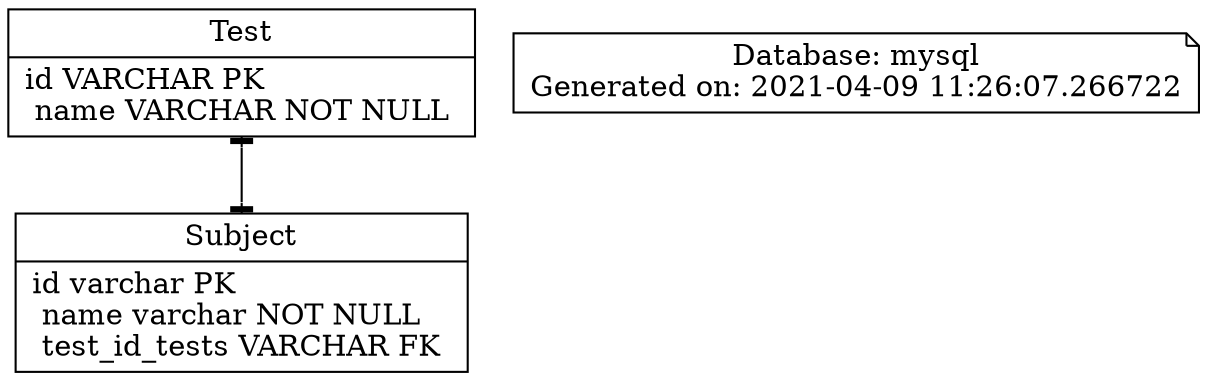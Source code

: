 // Autogenerated from dot_create.template
// Time: 2021-04-09 11:26:07.266722
// Database: mysql

strict digraph ER_Diagram {

    //graph [rankdir = "LR" ];
    ranksep=0.5;
    concentrate=true;


    "Test" [
        shape = "record"

        label = "{<Test> Test|
            id VARCHAR
                PK

            \l
            name VARCHAR

                    NOT NULL
            \l

        }"
    ];


    "Subject" [
        shape = "record"

        label = "{<Subject> Subject|
            id varchar
                PK

            \l
            name varchar

                    NOT NULL
            \l

            test_id_tests VARCHAR FK
            \l
        }"
    ];



    // TODO: Add relationships
    // Relations between entities
            "Subject"->"Test"

                [arrowhead=tee];

            "Test"->"Subject"
                [arrowhead=tee];


    // Note card with basic information about ER diagram
    "Info" [
        label = "Database: mysql\nGenerated on: 2021-04-09 11:26:07.266722"
        shape = "note"
    ];
}
